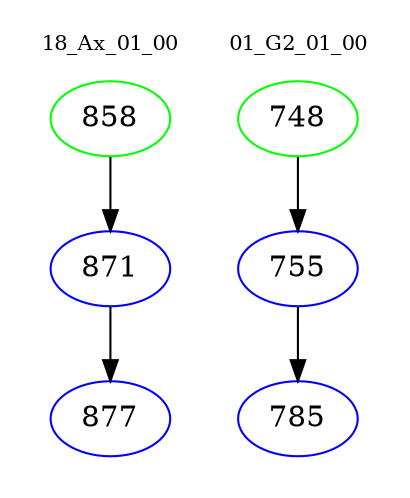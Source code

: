 digraph{
subgraph cluster_0 {
color = white
label = "18_Ax_01_00";
fontsize=10;
T0_858 [label="858", color="green"]
T0_858 -> T0_871 [color="black"]
T0_871 [label="871", color="blue"]
T0_871 -> T0_877 [color="black"]
T0_877 [label="877", color="blue"]
}
subgraph cluster_1 {
color = white
label = "01_G2_01_00";
fontsize=10;
T1_748 [label="748", color="green"]
T1_748 -> T1_755 [color="black"]
T1_755 [label="755", color="blue"]
T1_755 -> T1_785 [color="black"]
T1_785 [label="785", color="blue"]
}
}
